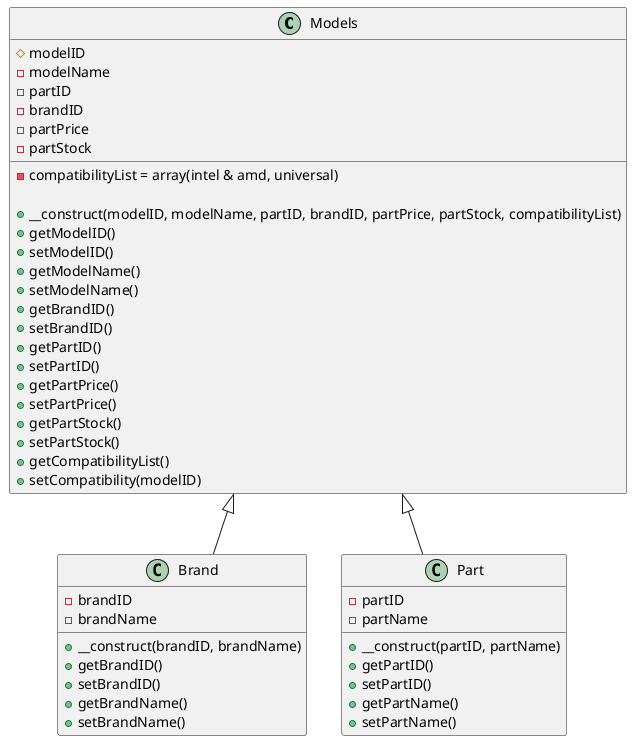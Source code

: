 @startuml

class Models {
    # modelID
    - modelName
    - partID
    - brandID
    - partPrice
    - partStock
    - compatibilityList = array(intel & amd, universal)

    + __construct(modelID, modelName, partID, brandID, partPrice, partStock, compatibilityList)
    + getModelID()
    + setModelID()
    + getModelName()
    + setModelName()
    + getBrandID()
    + setBrandID()
    + getPartID()
    + setPartID()
    + getPartPrice()
    + setPartPrice()
    + getPartStock()
    + setPartStock()
    + getCompatibilityList()
    + setCompatibility(modelID)
}

class Brand extends Models{
    - brandID
    - brandName
    + __construct(brandID, brandName)
    + getBrandID()
    + setBrandID()
    + getBrandName()
    + setBrandName()
}

class Part extends Models {
    - partID
    - partName
    + __construct(partID, partName)
    + getPartID()
    + setPartID()
    + getPartName()
    + setPartName()
}
@enduml
